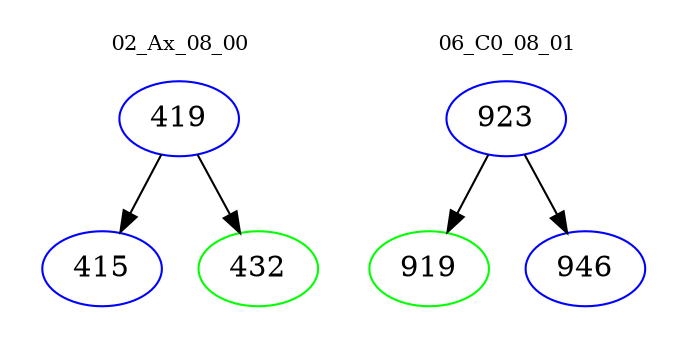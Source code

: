 digraph{
subgraph cluster_0 {
color = white
label = "02_Ax_08_00";
fontsize=10;
T0_419 [label="419", color="blue"]
T0_419 -> T0_415 [color="black"]
T0_415 [label="415", color="blue"]
T0_419 -> T0_432 [color="black"]
T0_432 [label="432", color="green"]
}
subgraph cluster_1 {
color = white
label = "06_C0_08_01";
fontsize=10;
T1_923 [label="923", color="blue"]
T1_923 -> T1_919 [color="black"]
T1_919 [label="919", color="green"]
T1_923 -> T1_946 [color="black"]
T1_946 [label="946", color="blue"]
}
}
